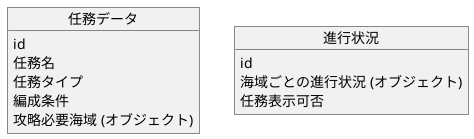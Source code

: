 @startuml

object 任務データ {
    id
    任務名
    任務タイプ
    編成条件
    攻略必要海域 (オブジェクト)
}

object 進行状況 {
    id
    海域ごとの進行状況 (オブジェクト)
    任務表示可否
}


@enduml